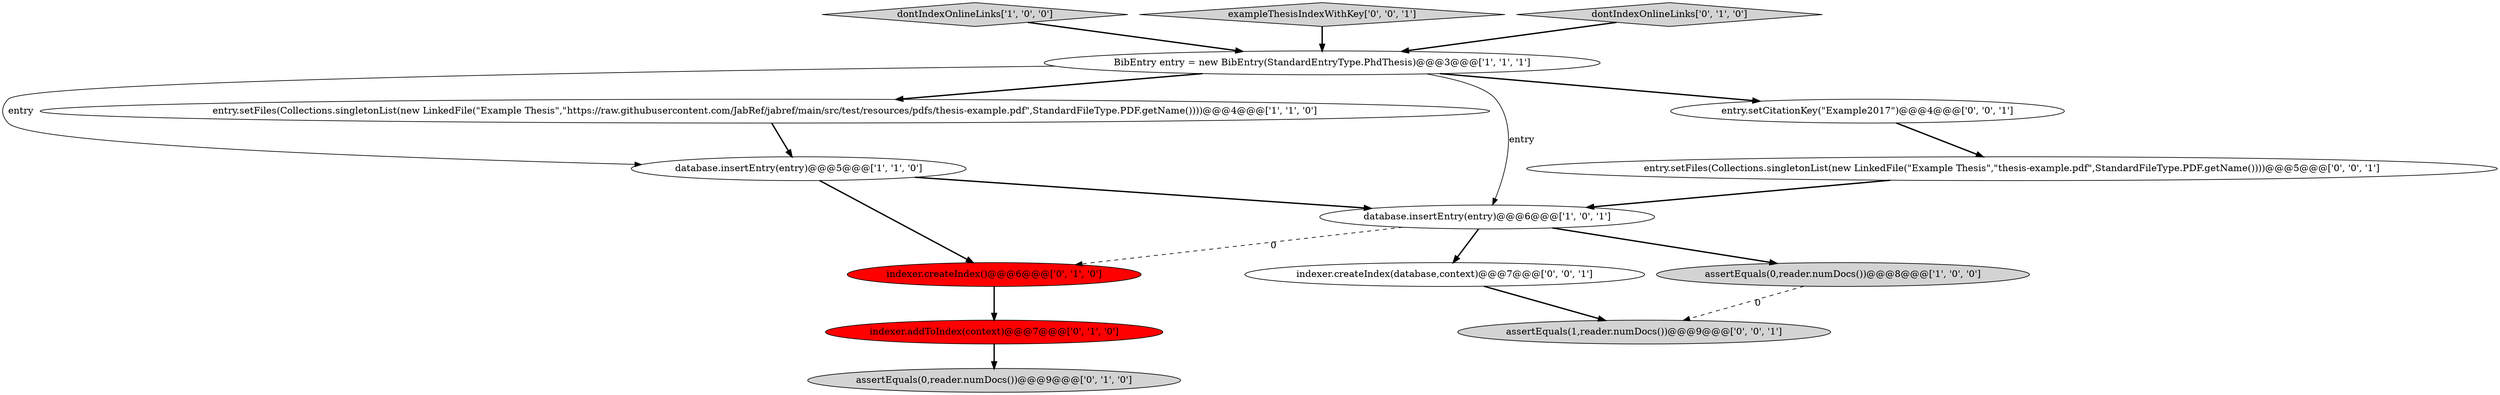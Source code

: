 digraph {
3 [style = filled, label = "assertEquals(0,reader.numDocs())@@@8@@@['1', '0', '0']", fillcolor = lightgray, shape = ellipse image = "AAA0AAABBB1BBB"];
1 [style = filled, label = "dontIndexOnlineLinks['1', '0', '0']", fillcolor = lightgray, shape = diamond image = "AAA0AAABBB1BBB"];
8 [style = filled, label = "indexer.createIndex()@@@6@@@['0', '1', '0']", fillcolor = red, shape = ellipse image = "AAA1AAABBB2BBB"];
12 [style = filled, label = "assertEquals(1,reader.numDocs())@@@9@@@['0', '0', '1']", fillcolor = lightgray, shape = ellipse image = "AAA0AAABBB3BBB"];
2 [style = filled, label = "database.insertEntry(entry)@@@5@@@['1', '1', '0']", fillcolor = white, shape = ellipse image = "AAA0AAABBB1BBB"];
5 [style = filled, label = "BibEntry entry = new BibEntry(StandardEntryType.PhdThesis)@@@3@@@['1', '1', '1']", fillcolor = white, shape = ellipse image = "AAA0AAABBB1BBB"];
14 [style = filled, label = "entry.setCitationKey(\"Example2017\")@@@4@@@['0', '0', '1']", fillcolor = white, shape = ellipse image = "AAA0AAABBB3BBB"];
11 [style = filled, label = "entry.setFiles(Collections.singletonList(new LinkedFile(\"Example Thesis\",\"thesis-example.pdf\",StandardFileType.PDF.getName())))@@@5@@@['0', '0', '1']", fillcolor = white, shape = ellipse image = "AAA0AAABBB3BBB"];
10 [style = filled, label = "indexer.createIndex(database,context)@@@7@@@['0', '0', '1']", fillcolor = white, shape = ellipse image = "AAA0AAABBB3BBB"];
4 [style = filled, label = "database.insertEntry(entry)@@@6@@@['1', '0', '1']", fillcolor = white, shape = ellipse image = "AAA0AAABBB1BBB"];
9 [style = filled, label = "indexer.addToIndex(context)@@@7@@@['0', '1', '0']", fillcolor = red, shape = ellipse image = "AAA1AAABBB2BBB"];
13 [style = filled, label = "exampleThesisIndexWithKey['0', '0', '1']", fillcolor = lightgray, shape = diamond image = "AAA0AAABBB3BBB"];
6 [style = filled, label = "dontIndexOnlineLinks['0', '1', '0']", fillcolor = lightgray, shape = diamond image = "AAA0AAABBB2BBB"];
7 [style = filled, label = "assertEquals(0,reader.numDocs())@@@9@@@['0', '1', '0']", fillcolor = lightgray, shape = ellipse image = "AAA0AAABBB2BBB"];
0 [style = filled, label = "entry.setFiles(Collections.singletonList(new LinkedFile(\"Example Thesis\",\"https://raw.githubusercontent.com/JabRef/jabref/main/src/test/resources/pdfs/thesis-example.pdf\",StandardFileType.PDF.getName())))@@@4@@@['1', '1', '0']", fillcolor = white, shape = ellipse image = "AAA0AAABBB1BBB"];
1->5 [style = bold, label=""];
4->10 [style = bold, label=""];
4->3 [style = bold, label=""];
6->5 [style = bold, label=""];
11->4 [style = bold, label=""];
4->8 [style = dashed, label="0"];
3->12 [style = dashed, label="0"];
5->14 [style = bold, label=""];
5->0 [style = bold, label=""];
9->7 [style = bold, label=""];
2->4 [style = bold, label=""];
14->11 [style = bold, label=""];
10->12 [style = bold, label=""];
5->2 [style = solid, label="entry"];
5->4 [style = solid, label="entry"];
2->8 [style = bold, label=""];
0->2 [style = bold, label=""];
8->9 [style = bold, label=""];
13->5 [style = bold, label=""];
}
